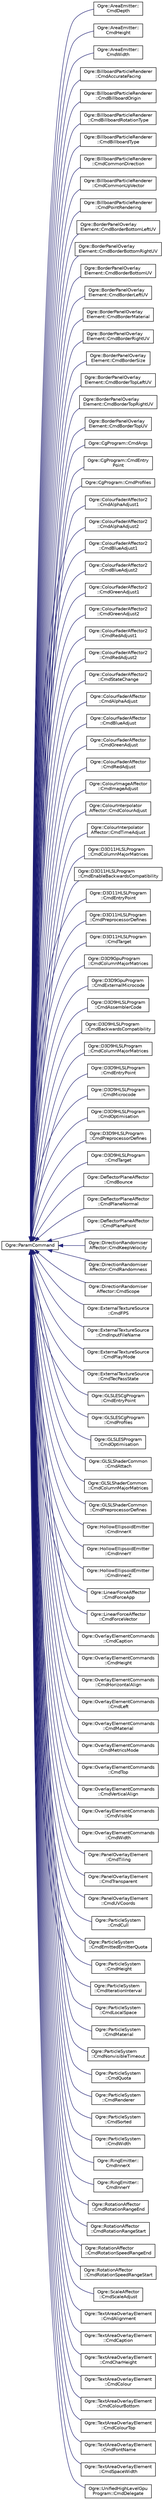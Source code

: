 digraph "Graphical Class Hierarchy"
{
  bgcolor="transparent";
  edge [fontname="Helvetica",fontsize="10",labelfontname="Helvetica",labelfontsize="10"];
  node [fontname="Helvetica",fontsize="10",shape=record];
  rankdir="LR";
  Node0 [label="Ogre::ParamCommand",height=0.2,width=0.4,color="black",URL="$class_ogre_1_1_param_command.html",tooltip="Abstract class which is command object which gets/sets parameters. "];
  Node0 -> Node1 [dir="back",color="midnightblue",fontsize="10",style="solid",fontname="Helvetica"];
  Node1 [label="Ogre::AreaEmitter::\lCmdDepth",height=0.2,width=0.4,color="black",URL="$class_ogre_1_1_area_emitter_1_1_cmd_depth.html",tooltip="Command object for area emitter size (see ParamCommand). "];
  Node0 -> Node2 [dir="back",color="midnightblue",fontsize="10",style="solid",fontname="Helvetica"];
  Node2 [label="Ogre::AreaEmitter::\lCmdHeight",height=0.2,width=0.4,color="black",URL="$class_ogre_1_1_area_emitter_1_1_cmd_height.html",tooltip="Command object for area emitter size (see ParamCommand). "];
  Node0 -> Node3 [dir="back",color="midnightblue",fontsize="10",style="solid",fontname="Helvetica"];
  Node3 [label="Ogre::AreaEmitter::\lCmdWidth",height=0.2,width=0.4,color="black",URL="$class_ogre_1_1_area_emitter_1_1_cmd_width.html",tooltip="Command object for area emitter size (see ParamCommand). "];
  Node0 -> Node4 [dir="back",color="midnightblue",fontsize="10",style="solid",fontname="Helvetica"];
  Node4 [label="Ogre::BillboardParticleRenderer\l::CmdAccurateFacing",height=0.2,width=0.4,color="black",URL="$class_ogre_1_1_billboard_particle_renderer_1_1_cmd_accurate_facing.html",tooltip="Command object for accurate facing(see ParamCommand). "];
  Node0 -> Node5 [dir="back",color="midnightblue",fontsize="10",style="solid",fontname="Helvetica"];
  Node5 [label="Ogre::BillboardParticleRenderer\l::CmdBillboardOrigin",height=0.2,width=0.4,color="black",URL="$class_ogre_1_1_billboard_particle_renderer_1_1_cmd_billboard_origin.html",tooltip="Command object for billboard origin (see ParamCommand). "];
  Node0 -> Node6 [dir="back",color="midnightblue",fontsize="10",style="solid",fontname="Helvetica"];
  Node6 [label="Ogre::BillboardParticleRenderer\l::CmdBillboardRotationType",height=0.2,width=0.4,color="black",URL="$class_ogre_1_1_billboard_particle_renderer_1_1_cmd_billboard_rotation_type.html",tooltip="Command object for billboard rotation type (see ParamCommand). "];
  Node0 -> Node7 [dir="back",color="midnightblue",fontsize="10",style="solid",fontname="Helvetica"];
  Node7 [label="Ogre::BillboardParticleRenderer\l::CmdBillboardType",height=0.2,width=0.4,color="black",URL="$class_ogre_1_1_billboard_particle_renderer_1_1_cmd_billboard_type.html",tooltip="Command object for billboard type (see ParamCommand). "];
  Node0 -> Node8 [dir="back",color="midnightblue",fontsize="10",style="solid",fontname="Helvetica"];
  Node8 [label="Ogre::BillboardParticleRenderer\l::CmdCommonDirection",height=0.2,width=0.4,color="black",URL="$class_ogre_1_1_billboard_particle_renderer_1_1_cmd_common_direction.html",tooltip="Command object for common direction (see ParamCommand). "];
  Node0 -> Node9 [dir="back",color="midnightblue",fontsize="10",style="solid",fontname="Helvetica"];
  Node9 [label="Ogre::BillboardParticleRenderer\l::CmdCommonUpVector",height=0.2,width=0.4,color="black",URL="$class_ogre_1_1_billboard_particle_renderer_1_1_cmd_common_up_vector.html",tooltip="Command object for common up-vector (see ParamCommand). "];
  Node0 -> Node10 [dir="back",color="midnightblue",fontsize="10",style="solid",fontname="Helvetica"];
  Node10 [label="Ogre::BillboardParticleRenderer\l::CmdPointRendering",height=0.2,width=0.4,color="black",URL="$class_ogre_1_1_billboard_particle_renderer_1_1_cmd_point_rendering.html",tooltip="Command object for point rendering (see ParamCommand). "];
  Node0 -> Node11 [dir="back",color="midnightblue",fontsize="10",style="solid",fontname="Helvetica"];
  Node11 [label="Ogre::BorderPanelOverlay\lElement::CmdBorderBottomLeftUV",height=0.2,width=0.4,color="black",URL="$class_ogre_1_1_border_panel_overlay_element_1_1_cmd_border_bottom_left_u_v.html",tooltip="Command object for specifying texture coordinates for the border (see ParamCommand). "];
  Node0 -> Node12 [dir="back",color="midnightblue",fontsize="10",style="solid",fontname="Helvetica"];
  Node12 [label="Ogre::BorderPanelOverlay\lElement::CmdBorderBottomRightUV",height=0.2,width=0.4,color="black",URL="$class_ogre_1_1_border_panel_overlay_element_1_1_cmd_border_bottom_right_u_v.html",tooltip="Command object for specifying texture coordinates for the border (see ParamCommand). "];
  Node0 -> Node13 [dir="back",color="midnightblue",fontsize="10",style="solid",fontname="Helvetica"];
  Node13 [label="Ogre::BorderPanelOverlay\lElement::CmdBorderBottomUV",height=0.2,width=0.4,color="black",URL="$class_ogre_1_1_border_panel_overlay_element_1_1_cmd_border_bottom_u_v.html",tooltip="Command object for specifying texture coordinates for the border (see ParamCommand). "];
  Node0 -> Node14 [dir="back",color="midnightblue",fontsize="10",style="solid",fontname="Helvetica"];
  Node14 [label="Ogre::BorderPanelOverlay\lElement::CmdBorderLeftUV",height=0.2,width=0.4,color="black",URL="$class_ogre_1_1_border_panel_overlay_element_1_1_cmd_border_left_u_v.html",tooltip="Command object for specifying texture coordinates for the border (see ParamCommand). "];
  Node0 -> Node15 [dir="back",color="midnightblue",fontsize="10",style="solid",fontname="Helvetica"];
  Node15 [label="Ogre::BorderPanelOverlay\lElement::CmdBorderMaterial",height=0.2,width=0.4,color="black",URL="$class_ogre_1_1_border_panel_overlay_element_1_1_cmd_border_material.html",tooltip="Command object for specifying the Material for the border (see ParamCommand). "];
  Node0 -> Node16 [dir="back",color="midnightblue",fontsize="10",style="solid",fontname="Helvetica"];
  Node16 [label="Ogre::BorderPanelOverlay\lElement::CmdBorderRightUV",height=0.2,width=0.4,color="black",URL="$class_ogre_1_1_border_panel_overlay_element_1_1_cmd_border_right_u_v.html",tooltip="Command object for specifying texture coordinates for the border (see ParamCommand). "];
  Node0 -> Node17 [dir="back",color="midnightblue",fontsize="10",style="solid",fontname="Helvetica"];
  Node17 [label="Ogre::BorderPanelOverlay\lElement::CmdBorderSize",height=0.2,width=0.4,color="black",URL="$class_ogre_1_1_border_panel_overlay_element_1_1_cmd_border_size.html",tooltip="Command object for specifying border sizes (see ParamCommand). "];
  Node0 -> Node18 [dir="back",color="midnightblue",fontsize="10",style="solid",fontname="Helvetica"];
  Node18 [label="Ogre::BorderPanelOverlay\lElement::CmdBorderTopLeftUV",height=0.2,width=0.4,color="black",URL="$class_ogre_1_1_border_panel_overlay_element_1_1_cmd_border_top_left_u_v.html",tooltip="Command object for specifying texture coordinates for the border (see ParamCommand). "];
  Node0 -> Node19 [dir="back",color="midnightblue",fontsize="10",style="solid",fontname="Helvetica"];
  Node19 [label="Ogre::BorderPanelOverlay\lElement::CmdBorderTopRightUV",height=0.2,width=0.4,color="black",URL="$class_ogre_1_1_border_panel_overlay_element_1_1_cmd_border_top_right_u_v.html",tooltip="Command object for specifying texture coordinates for the border (see ParamCommand). "];
  Node0 -> Node20 [dir="back",color="midnightblue",fontsize="10",style="solid",fontname="Helvetica"];
  Node20 [label="Ogre::BorderPanelOverlay\lElement::CmdBorderTopUV",height=0.2,width=0.4,color="black",URL="$class_ogre_1_1_border_panel_overlay_element_1_1_cmd_border_top_u_v.html",tooltip="Command object for specifying texture coordinates for the border (see ParamCommand). "];
  Node0 -> Node21 [dir="back",color="midnightblue",fontsize="10",style="solid",fontname="Helvetica"];
  Node21 [label="Ogre::CgProgram::CmdArgs",height=0.2,width=0.4,color="black",URL="$class_ogre_1_1_cg_program_1_1_cmd_args.html",tooltip="Command object for setting compilation arguments. "];
  Node0 -> Node22 [dir="back",color="midnightblue",fontsize="10",style="solid",fontname="Helvetica"];
  Node22 [label="Ogre::CgProgram::CmdEntry\lPoint",height=0.2,width=0.4,color="black",URL="$class_ogre_1_1_cg_program_1_1_cmd_entry_point.html",tooltip="Command object for setting entry point. "];
  Node0 -> Node23 [dir="back",color="midnightblue",fontsize="10",style="solid",fontname="Helvetica"];
  Node23 [label="Ogre::CgProgram::CmdProfiles",height=0.2,width=0.4,color="black",URL="$class_ogre_1_1_cg_program_1_1_cmd_profiles.html",tooltip="Command object for setting profiles. "];
  Node0 -> Node24 [dir="back",color="midnightblue",fontsize="10",style="solid",fontname="Helvetica"];
  Node24 [label="Ogre::ColourFaderAffector2\l::CmdAlphaAdjust1",height=0.2,width=0.4,color="black",URL="$class_ogre_1_1_colour_fader_affector2_1_1_cmd_alpha_adjust1.html",tooltip="Command object for alpha adjust (see ParamCommand). "];
  Node0 -> Node25 [dir="back",color="midnightblue",fontsize="10",style="solid",fontname="Helvetica"];
  Node25 [label="Ogre::ColourFaderAffector2\l::CmdAlphaAdjust2",height=0.2,width=0.4,color="black",URL="$class_ogre_1_1_colour_fader_affector2_1_1_cmd_alpha_adjust2.html",tooltip="Command object for alpha adjust (see ParamCommand). "];
  Node0 -> Node26 [dir="back",color="midnightblue",fontsize="10",style="solid",fontname="Helvetica"];
  Node26 [label="Ogre::ColourFaderAffector2\l::CmdBlueAdjust1",height=0.2,width=0.4,color="black",URL="$class_ogre_1_1_colour_fader_affector2_1_1_cmd_blue_adjust1.html",tooltip="Command object for blue adjust (see ParamCommand). "];
  Node0 -> Node27 [dir="back",color="midnightblue",fontsize="10",style="solid",fontname="Helvetica"];
  Node27 [label="Ogre::ColourFaderAffector2\l::CmdBlueAdjust2",height=0.2,width=0.4,color="black",URL="$class_ogre_1_1_colour_fader_affector2_1_1_cmd_blue_adjust2.html",tooltip="Command object for blue adjust (see ParamCommand). "];
  Node0 -> Node28 [dir="back",color="midnightblue",fontsize="10",style="solid",fontname="Helvetica"];
  Node28 [label="Ogre::ColourFaderAffector2\l::CmdGreenAdjust1",height=0.2,width=0.4,color="black",URL="$class_ogre_1_1_colour_fader_affector2_1_1_cmd_green_adjust1.html",tooltip="Command object for green adjust (see ParamCommand). "];
  Node0 -> Node29 [dir="back",color="midnightblue",fontsize="10",style="solid",fontname="Helvetica"];
  Node29 [label="Ogre::ColourFaderAffector2\l::CmdGreenAdjust2",height=0.2,width=0.4,color="black",URL="$class_ogre_1_1_colour_fader_affector2_1_1_cmd_green_adjust2.html",tooltip="Command object for green adjust (see ParamCommand). "];
  Node0 -> Node30 [dir="back",color="midnightblue",fontsize="10",style="solid",fontname="Helvetica"];
  Node30 [label="Ogre::ColourFaderAffector2\l::CmdRedAdjust1",height=0.2,width=0.4,color="black",URL="$class_ogre_1_1_colour_fader_affector2_1_1_cmd_red_adjust1.html",tooltip="Command object for red adjust (see ParamCommand). "];
  Node0 -> Node31 [dir="back",color="midnightblue",fontsize="10",style="solid",fontname="Helvetica"];
  Node31 [label="Ogre::ColourFaderAffector2\l::CmdRedAdjust2",height=0.2,width=0.4,color="black",URL="$class_ogre_1_1_colour_fader_affector2_1_1_cmd_red_adjust2.html",tooltip="Command object for red adjust (see ParamCommand). "];
  Node0 -> Node32 [dir="back",color="midnightblue",fontsize="10",style="solid",fontname="Helvetica"];
  Node32 [label="Ogre::ColourFaderAffector2\l::CmdStateChange",height=0.2,width=0.4,color="black",URL="$class_ogre_1_1_colour_fader_affector2_1_1_cmd_state_change.html",tooltip="Command object for alpha adjust (see ParamCommand). "];
  Node0 -> Node33 [dir="back",color="midnightblue",fontsize="10",style="solid",fontname="Helvetica"];
  Node33 [label="Ogre::ColourFaderAffector\l::CmdAlphaAdjust",height=0.2,width=0.4,color="black",URL="$class_ogre_1_1_colour_fader_affector_1_1_cmd_alpha_adjust.html",tooltip="Command object for alpha adjust (see ParamCommand). "];
  Node0 -> Node34 [dir="back",color="midnightblue",fontsize="10",style="solid",fontname="Helvetica"];
  Node34 [label="Ogre::ColourFaderAffector\l::CmdBlueAdjust",height=0.2,width=0.4,color="black",URL="$class_ogre_1_1_colour_fader_affector_1_1_cmd_blue_adjust.html",tooltip="Command object for blue adjust (see ParamCommand). "];
  Node0 -> Node35 [dir="back",color="midnightblue",fontsize="10",style="solid",fontname="Helvetica"];
  Node35 [label="Ogre::ColourFaderAffector\l::CmdGreenAdjust",height=0.2,width=0.4,color="black",URL="$class_ogre_1_1_colour_fader_affector_1_1_cmd_green_adjust.html",tooltip="Command object for green adjust (see ParamCommand). "];
  Node0 -> Node36 [dir="back",color="midnightblue",fontsize="10",style="solid",fontname="Helvetica"];
  Node36 [label="Ogre::ColourFaderAffector\l::CmdRedAdjust",height=0.2,width=0.4,color="black",URL="$class_ogre_1_1_colour_fader_affector_1_1_cmd_red_adjust.html",tooltip="Command object for red adjust (see ParamCommand). "];
  Node0 -> Node37 [dir="back",color="midnightblue",fontsize="10",style="solid",fontname="Helvetica"];
  Node37 [label="Ogre::ColourImageAffector\l::CmdImageAdjust",height=0.2,width=0.4,color="black",URL="$class_ogre_1_1_colour_image_affector_1_1_cmd_image_adjust.html",tooltip="Command object for red adjust (see ParamCommand). "];
  Node0 -> Node38 [dir="back",color="midnightblue",fontsize="10",style="solid",fontname="Helvetica"];
  Node38 [label="Ogre::ColourInterpolator\lAffector::CmdColourAdjust",height=0.2,width=0.4,color="black",URL="$class_ogre_1_1_colour_interpolator_affector_1_1_cmd_colour_adjust.html",tooltip="Command object for red adjust (see ParamCommand). "];
  Node0 -> Node39 [dir="back",color="midnightblue",fontsize="10",style="solid",fontname="Helvetica"];
  Node39 [label="Ogre::ColourInterpolator\lAffector::CmdTimeAdjust",height=0.2,width=0.4,color="black",URL="$class_ogre_1_1_colour_interpolator_affector_1_1_cmd_time_adjust.html",tooltip="Command object for red adjust (see ParamCommand). "];
  Node0 -> Node40 [dir="back",color="midnightblue",fontsize="10",style="solid",fontname="Helvetica"];
  Node40 [label="Ogre::D3D11HLSLProgram\l::CmdColumnMajorMatrices",height=0.2,width=0.4,color="black",URL="$class_ogre_1_1_d3_d11_h_l_s_l_program_1_1_cmd_column_major_matrices.html",tooltip="Command object for setting matrix packing in column-major order. "];
  Node0 -> Node41 [dir="back",color="midnightblue",fontsize="10",style="solid",fontname="Helvetica"];
  Node41 [label="Ogre::D3D11HLSLProgram\l::CmdEnableBackwardsCompatibility",height=0.2,width=0.4,color="black",URL="$class_ogre_1_1_d3_d11_h_l_s_l_program_1_1_cmd_enable_backwards_compatibility.html",tooltip="Command object for setting backwards compatibility. "];
  Node0 -> Node42 [dir="back",color="midnightblue",fontsize="10",style="solid",fontname="Helvetica"];
  Node42 [label="Ogre::D3D11HLSLProgram\l::CmdEntryPoint",height=0.2,width=0.4,color="black",URL="$class_ogre_1_1_d3_d11_h_l_s_l_program_1_1_cmd_entry_point.html",tooltip="Command object for setting entry point. "];
  Node0 -> Node43 [dir="back",color="midnightblue",fontsize="10",style="solid",fontname="Helvetica"];
  Node43 [label="Ogre::D3D11HLSLProgram\l::CmdPreprocessorDefines",height=0.2,width=0.4,color="black",URL="$class_ogre_1_1_d3_d11_h_l_s_l_program_1_1_cmd_preprocessor_defines.html",tooltip="Command object for setting macro defines. "];
  Node0 -> Node44 [dir="back",color="midnightblue",fontsize="10",style="solid",fontname="Helvetica"];
  Node44 [label="Ogre::D3D11HLSLProgram\l::CmdTarget",height=0.2,width=0.4,color="black",URL="$class_ogre_1_1_d3_d11_h_l_s_l_program_1_1_cmd_target.html",tooltip="Command object for setting target assembler. "];
  Node0 -> Node45 [dir="back",color="midnightblue",fontsize="10",style="solid",fontname="Helvetica"];
  Node45 [label="Ogre::D3D9GpuProgram\l::CmdColumnMajorMatrices",height=0.2,width=0.4,color="black",URL="$class_ogre_1_1_d3_d9_gpu_program_1_1_cmd_column_major_matrices.html",tooltip="Command object for setting matrix packing in column-major order. "];
  Node0 -> Node46 [dir="back",color="midnightblue",fontsize="10",style="solid",fontname="Helvetica"];
  Node46 [label="Ogre::D3D9GpuProgram\l::CmdExternalMicrocode",height=0.2,width=0.4,color="black",URL="$class_ogre_1_1_d3_d9_gpu_program_1_1_cmd_external_microcode.html",tooltip="Command object for getting/setting external micro code (void*) "];
  Node0 -> Node47 [dir="back",color="midnightblue",fontsize="10",style="solid",fontname="Helvetica"];
  Node47 [label="Ogre::D3D9HLSLProgram\l::CmdAssemblerCode",height=0.2,width=0.4,color="black",URL="$class_ogre_1_1_d3_d9_h_l_s_l_program_1_1_cmd_assembler_code.html",tooltip="Command object for getting/setting assembler code. "];
  Node0 -> Node48 [dir="back",color="midnightblue",fontsize="10",style="solid",fontname="Helvetica"];
  Node48 [label="Ogre::D3D9HLSLProgram\l::CmdBackwardsCompatibility",height=0.2,width=0.4,color="black",URL="$class_ogre_1_1_d3_d9_h_l_s_l_program_1_1_cmd_backwards_compatibility.html",tooltip="Command object for enabling backwards compatibility. "];
  Node0 -> Node49 [dir="back",color="midnightblue",fontsize="10",style="solid",fontname="Helvetica"];
  Node49 [label="Ogre::D3D9HLSLProgram\l::CmdColumnMajorMatrices",height=0.2,width=0.4,color="black",URL="$class_ogre_1_1_d3_d9_h_l_s_l_program_1_1_cmd_column_major_matrices.html",tooltip="Command object for setting matrix packing in column-major order. "];
  Node0 -> Node50 [dir="back",color="midnightblue",fontsize="10",style="solid",fontname="Helvetica"];
  Node50 [label="Ogre::D3D9HLSLProgram\l::CmdEntryPoint",height=0.2,width=0.4,color="black",URL="$class_ogre_1_1_d3_d9_h_l_s_l_program_1_1_cmd_entry_point.html",tooltip="Command object for setting entry point. "];
  Node0 -> Node51 [dir="back",color="midnightblue",fontsize="10",style="solid",fontname="Helvetica"];
  Node51 [label="Ogre::D3D9HLSLProgram\l::CmdMicrocode",height=0.2,width=0.4,color="black",URL="$class_ogre_1_1_d3_d9_h_l_s_l_program_1_1_cmd_microcode.html",tooltip="Command object for getting/setting micro code. "];
  Node0 -> Node52 [dir="back",color="midnightblue",fontsize="10",style="solid",fontname="Helvetica"];
  Node52 [label="Ogre::D3D9HLSLProgram\l::CmdOptimisation",height=0.2,width=0.4,color="black",URL="$class_ogre_1_1_d3_d9_h_l_s_l_program_1_1_cmd_optimisation.html",tooltip="Command object for setting optimisation level. "];
  Node0 -> Node53 [dir="back",color="midnightblue",fontsize="10",style="solid",fontname="Helvetica"];
  Node53 [label="Ogre::D3D9HLSLProgram\l::CmdPreprocessorDefines",height=0.2,width=0.4,color="black",URL="$class_ogre_1_1_d3_d9_h_l_s_l_program_1_1_cmd_preprocessor_defines.html",tooltip="Command object for setting macro defines. "];
  Node0 -> Node54 [dir="back",color="midnightblue",fontsize="10",style="solid",fontname="Helvetica"];
  Node54 [label="Ogre::D3D9HLSLProgram\l::CmdTarget",height=0.2,width=0.4,color="black",URL="$class_ogre_1_1_d3_d9_h_l_s_l_program_1_1_cmd_target.html",tooltip="Command object for setting target assembler. "];
  Node0 -> Node55 [dir="back",color="midnightblue",fontsize="10",style="solid",fontname="Helvetica"];
  Node55 [label="Ogre::DeflectorPlaneAffector\l::CmdBounce",height=0.2,width=0.4,color="black",URL="$class_ogre_1_1_deflector_plane_affector_1_1_cmd_bounce.html",tooltip="Command object for bounce (see ParamCommand). "];
  Node0 -> Node56 [dir="back",color="midnightblue",fontsize="10",style="solid",fontname="Helvetica"];
  Node56 [label="Ogre::DeflectorPlaneAffector\l::CmdPlaneNormal",height=0.2,width=0.4,color="black",URL="$class_ogre_1_1_deflector_plane_affector_1_1_cmd_plane_normal.html",tooltip="Command object for plane normal (see ParamCommand). "];
  Node0 -> Node57 [dir="back",color="midnightblue",fontsize="10",style="solid",fontname="Helvetica"];
  Node57 [label="Ogre::DeflectorPlaneAffector\l::CmdPlanePoint",height=0.2,width=0.4,color="black",URL="$class_ogre_1_1_deflector_plane_affector_1_1_cmd_plane_point.html",tooltip="Command object for plane point (see ParamCommand). "];
  Node0 -> Node58 [dir="back",color="midnightblue",fontsize="10",style="solid",fontname="Helvetica"];
  Node58 [label="Ogre::DirectionRandomiser\lAffector::CmdKeepVelocity",height=0.2,width=0.4,color="black",URL="$class_ogre_1_1_direction_randomiser_affector_1_1_cmd_keep_velocity.html",tooltip="Command object for keep_velocity (see ParamCommand). "];
  Node0 -> Node59 [dir="back",color="midnightblue",fontsize="10",style="solid",fontname="Helvetica"];
  Node59 [label="Ogre::DirectionRandomiser\lAffector::CmdRandomness",height=0.2,width=0.4,color="black",URL="$class_ogre_1_1_direction_randomiser_affector_1_1_cmd_randomness.html",tooltip="Command object for randomness (see ParamCommand). "];
  Node0 -> Node60 [dir="back",color="midnightblue",fontsize="10",style="solid",fontname="Helvetica"];
  Node60 [label="Ogre::DirectionRandomiser\lAffector::CmdScope",height=0.2,width=0.4,color="black",URL="$class_ogre_1_1_direction_randomiser_affector_1_1_cmd_scope.html",tooltip="Command object for scope (see ParamCommand). "];
  Node0 -> Node61 [dir="back",color="midnightblue",fontsize="10",style="solid",fontname="Helvetica"];
  Node61 [label="Ogre::ExternalTextureSource\l::CmdFPS",height=0.2,width=0.4,color="black",URL="$class_ogre_1_1_external_texture_source_1_1_cmd_f_p_s.html"];
  Node0 -> Node62 [dir="back",color="midnightblue",fontsize="10",style="solid",fontname="Helvetica"];
  Node62 [label="Ogre::ExternalTextureSource\l::CmdInputFileName",height=0.2,width=0.4,color="black",URL="$class_ogre_1_1_external_texture_source_1_1_cmd_input_file_name.html"];
  Node0 -> Node63 [dir="back",color="midnightblue",fontsize="10",style="solid",fontname="Helvetica"];
  Node63 [label="Ogre::ExternalTextureSource\l::CmdPlayMode",height=0.2,width=0.4,color="black",URL="$class_ogre_1_1_external_texture_source_1_1_cmd_play_mode.html"];
  Node0 -> Node64 [dir="back",color="midnightblue",fontsize="10",style="solid",fontname="Helvetica"];
  Node64 [label="Ogre::ExternalTextureSource\l::CmdTecPassState",height=0.2,width=0.4,color="black",URL="$class_ogre_1_1_external_texture_source_1_1_cmd_tec_pass_state.html"];
  Node0 -> Node65 [dir="back",color="midnightblue",fontsize="10",style="solid",fontname="Helvetica"];
  Node65 [label="Ogre::GLSLESCgProgram\l::CmdEntryPoint",height=0.2,width=0.4,color="black",URL="$class_ogre_1_1_g_l_s_l_e_s_cg_program_1_1_cmd_entry_point.html",tooltip="Command object for setting entry point. "];
  Node0 -> Node66 [dir="back",color="midnightblue",fontsize="10",style="solid",fontname="Helvetica"];
  Node66 [label="Ogre::GLSLESCgProgram\l::CmdProfiles",height=0.2,width=0.4,color="black",URL="$class_ogre_1_1_g_l_s_l_e_s_cg_program_1_1_cmd_profiles.html",tooltip="Command object for setting profiles. "];
  Node0 -> Node67 [dir="back",color="midnightblue",fontsize="10",style="solid",fontname="Helvetica"];
  Node67 [label="Ogre::GLSLESProgram\l::CmdOptimisation",height=0.2,width=0.4,color="black",URL="$class_ogre_1_1_g_l_s_l_e_s_program_1_1_cmd_optimisation.html",tooltip="Command object for running the GLSL optimiser. "];
  Node0 -> Node68 [dir="back",color="midnightblue",fontsize="10",style="solid",fontname="Helvetica"];
  Node68 [label="Ogre::GLSLShaderCommon\l::CmdAttach",height=0.2,width=0.4,color="black",URL="$class_ogre_1_1_g_l_s_l_shader_common_1_1_cmd_attach.html",tooltip="Command object for attaching another GLSL Program. "];
  Node0 -> Node69 [dir="back",color="midnightblue",fontsize="10",style="solid",fontname="Helvetica"];
  Node69 [label="Ogre::GLSLShaderCommon\l::CmdColumnMajorMatrices",height=0.2,width=0.4,color="black",URL="$class_ogre_1_1_g_l_s_l_shader_common_1_1_cmd_column_major_matrices.html",tooltip="Command object for setting matrix packing in column-major order. "];
  Node0 -> Node70 [dir="back",color="midnightblue",fontsize="10",style="solid",fontname="Helvetica"];
  Node70 [label="Ogre::GLSLShaderCommon\l::CmdPreprocessorDefines",height=0.2,width=0.4,color="black",URL="$class_ogre_1_1_g_l_s_l_shader_common_1_1_cmd_preprocessor_defines.html",tooltip="Command object for setting macro defines. "];
  Node0 -> Node71 [dir="back",color="midnightblue",fontsize="10",style="solid",fontname="Helvetica"];
  Node71 [label="Ogre::HollowEllipsoidEmitter\l::CmdInnerX",height=0.2,width=0.4,color="black",URL="$class_ogre_1_1_hollow_ellipsoid_emitter_1_1_cmd_inner_x.html",tooltip="Command object for inner size (see ParamCommand). "];
  Node0 -> Node72 [dir="back",color="midnightblue",fontsize="10",style="solid",fontname="Helvetica"];
  Node72 [label="Ogre::HollowEllipsoidEmitter\l::CmdInnerY",height=0.2,width=0.4,color="black",URL="$class_ogre_1_1_hollow_ellipsoid_emitter_1_1_cmd_inner_y.html",tooltip="Command object for inner size (see ParamCommand). "];
  Node0 -> Node73 [dir="back",color="midnightblue",fontsize="10",style="solid",fontname="Helvetica"];
  Node73 [label="Ogre::HollowEllipsoidEmitter\l::CmdInnerZ",height=0.2,width=0.4,color="black",URL="$class_ogre_1_1_hollow_ellipsoid_emitter_1_1_cmd_inner_z.html",tooltip="Command object for inner size (see ParamCommand). "];
  Node0 -> Node74 [dir="back",color="midnightblue",fontsize="10",style="solid",fontname="Helvetica"];
  Node74 [label="Ogre::LinearForceAffector\l::CmdForceApp",height=0.2,width=0.4,color="black",URL="$class_ogre_1_1_linear_force_affector_1_1_cmd_force_app.html",tooltip="Command object for force application (see ParamCommand). "];
  Node0 -> Node75 [dir="back",color="midnightblue",fontsize="10",style="solid",fontname="Helvetica"];
  Node75 [label="Ogre::LinearForceAffector\l::CmdForceVector",height=0.2,width=0.4,color="black",URL="$class_ogre_1_1_linear_force_affector_1_1_cmd_force_vector.html",tooltip="Command object for force vector (see ParamCommand). "];
  Node0 -> Node76 [dir="back",color="midnightblue",fontsize="10",style="solid",fontname="Helvetica"];
  Node76 [label="Ogre::OverlayElementCommands\l::CmdCaption",height=0.2,width=0.4,color="black",URL="$class_ogre_1_1_overlay_element_commands_1_1_cmd_caption.html",tooltip="Command object for OverlayElement - see ParamCommand. "];
  Node0 -> Node77 [dir="back",color="midnightblue",fontsize="10",style="solid",fontname="Helvetica"];
  Node77 [label="Ogre::OverlayElementCommands\l::CmdHeight",height=0.2,width=0.4,color="black",URL="$class_ogre_1_1_overlay_element_commands_1_1_cmd_height.html",tooltip="Command object for OverlayElement - see ParamCommand. "];
  Node0 -> Node78 [dir="back",color="midnightblue",fontsize="10",style="solid",fontname="Helvetica"];
  Node78 [label="Ogre::OverlayElementCommands\l::CmdHorizontalAlign",height=0.2,width=0.4,color="black",URL="$class_ogre_1_1_overlay_element_commands_1_1_cmd_horizontal_align.html",tooltip="Command object for OverlayElement - see ParamCommand. "];
  Node0 -> Node79 [dir="back",color="midnightblue",fontsize="10",style="solid",fontname="Helvetica"];
  Node79 [label="Ogre::OverlayElementCommands\l::CmdLeft",height=0.2,width=0.4,color="black",URL="$class_ogre_1_1_overlay_element_commands_1_1_cmd_left.html",tooltip="Command object for OverlayElement - see ParamCommand. "];
  Node0 -> Node80 [dir="back",color="midnightblue",fontsize="10",style="solid",fontname="Helvetica"];
  Node80 [label="Ogre::OverlayElementCommands\l::CmdMaterial",height=0.2,width=0.4,color="black",URL="$class_ogre_1_1_overlay_element_commands_1_1_cmd_material.html",tooltip="Command object for OverlayElement - see ParamCommand. "];
  Node0 -> Node81 [dir="back",color="midnightblue",fontsize="10",style="solid",fontname="Helvetica"];
  Node81 [label="Ogre::OverlayElementCommands\l::CmdMetricsMode",height=0.2,width=0.4,color="black",URL="$class_ogre_1_1_overlay_element_commands_1_1_cmd_metrics_mode.html",tooltip="Command object for OverlayElement - see ParamCommand. "];
  Node0 -> Node82 [dir="back",color="midnightblue",fontsize="10",style="solid",fontname="Helvetica"];
  Node82 [label="Ogre::OverlayElementCommands\l::CmdTop",height=0.2,width=0.4,color="black",URL="$class_ogre_1_1_overlay_element_commands_1_1_cmd_top.html",tooltip="Command object for OverlayElement - see ParamCommand. "];
  Node0 -> Node83 [dir="back",color="midnightblue",fontsize="10",style="solid",fontname="Helvetica"];
  Node83 [label="Ogre::OverlayElementCommands\l::CmdVerticalAlign",height=0.2,width=0.4,color="black",URL="$class_ogre_1_1_overlay_element_commands_1_1_cmd_vertical_align.html",tooltip="Command object for OverlayElement - see ParamCommand. "];
  Node0 -> Node84 [dir="back",color="midnightblue",fontsize="10",style="solid",fontname="Helvetica"];
  Node84 [label="Ogre::OverlayElementCommands\l::CmdVisible",height=0.2,width=0.4,color="black",URL="$class_ogre_1_1_overlay_element_commands_1_1_cmd_visible.html",tooltip="Command object for OverlayElement - see ParamCommand. "];
  Node0 -> Node85 [dir="back",color="midnightblue",fontsize="10",style="solid",fontname="Helvetica"];
  Node85 [label="Ogre::OverlayElementCommands\l::CmdWidth",height=0.2,width=0.4,color="black",URL="$class_ogre_1_1_overlay_element_commands_1_1_cmd_width.html",tooltip="Command object for OverlayElement - see ParamCommand. "];
  Node0 -> Node86 [dir="back",color="midnightblue",fontsize="10",style="solid",fontname="Helvetica"];
  Node86 [label="Ogre::PanelOverlayElement\l::CmdTiling",height=0.2,width=0.4,color="black",URL="$class_ogre_1_1_panel_overlay_element_1_1_cmd_tiling.html",tooltip="Command object for specifying tiling (see ParamCommand). "];
  Node0 -> Node87 [dir="back",color="midnightblue",fontsize="10",style="solid",fontname="Helvetica"];
  Node87 [label="Ogre::PanelOverlayElement\l::CmdTransparent",height=0.2,width=0.4,color="black",URL="$class_ogre_1_1_panel_overlay_element_1_1_cmd_transparent.html",tooltip="Command object for specifying transparency (see ParamCommand). "];
  Node0 -> Node88 [dir="back",color="midnightblue",fontsize="10",style="solid",fontname="Helvetica"];
  Node88 [label="Ogre::PanelOverlayElement\l::CmdUVCoords",height=0.2,width=0.4,color="black",URL="$class_ogre_1_1_panel_overlay_element_1_1_cmd_u_v_coords.html",tooltip="Command object for specifying UV coordinates (see ParamCommand). "];
  Node0 -> Node89 [dir="back",color="midnightblue",fontsize="10",style="solid",fontname="Helvetica"];
  Node89 [label="Ogre::ParticleSystem\l::CmdCull",height=0.2,width=0.4,color="black",URL="$class_ogre_1_1_particle_system_1_1_cmd_cull.html",tooltip="Command object for cull_each (see ParamCommand). "];
  Node0 -> Node90 [dir="back",color="midnightblue",fontsize="10",style="solid",fontname="Helvetica"];
  Node90 [label="Ogre::ParticleSystem\l::CmdEmittedEmitterQuota",height=0.2,width=0.4,color="black",URL="$class_ogre_1_1_particle_system_1_1_cmd_emitted_emitter_quota.html",tooltip="Command object for emittedEmitterQuota (see ParamCommand). "];
  Node0 -> Node91 [dir="back",color="midnightblue",fontsize="10",style="solid",fontname="Helvetica"];
  Node91 [label="Ogre::ParticleSystem\l::CmdHeight",height=0.2,width=0.4,color="black",URL="$class_ogre_1_1_particle_system_1_1_cmd_height.html",tooltip="Command object for particle_height (see ParamCommand). "];
  Node0 -> Node92 [dir="back",color="midnightblue",fontsize="10",style="solid",fontname="Helvetica"];
  Node92 [label="Ogre::ParticleSystem\l::CmdIterationInterval",height=0.2,width=0.4,color="black",URL="$class_ogre_1_1_particle_system_1_1_cmd_iteration_interval.html",tooltip="Command object for iteration interval(see ParamCommand). "];
  Node0 -> Node93 [dir="back",color="midnightblue",fontsize="10",style="solid",fontname="Helvetica"];
  Node93 [label="Ogre::ParticleSystem\l::CmdLocalSpace",height=0.2,width=0.4,color="black",URL="$class_ogre_1_1_particle_system_1_1_cmd_local_space.html",tooltip="Command object for local space (see ParamCommand). "];
  Node0 -> Node94 [dir="back",color="midnightblue",fontsize="10",style="solid",fontname="Helvetica"];
  Node94 [label="Ogre::ParticleSystem\l::CmdMaterial",height=0.2,width=0.4,color="black",URL="$class_ogre_1_1_particle_system_1_1_cmd_material.html",tooltip="Command object for material (see ParamCommand). "];
  Node0 -> Node95 [dir="back",color="midnightblue",fontsize="10",style="solid",fontname="Helvetica"];
  Node95 [label="Ogre::ParticleSystem\l::CmdNonvisibleTimeout",height=0.2,width=0.4,color="black",URL="$class_ogre_1_1_particle_system_1_1_cmd_nonvisible_timeout.html",tooltip="Command object for nonvisible timeout (see ParamCommand). "];
  Node0 -> Node96 [dir="back",color="midnightblue",fontsize="10",style="solid",fontname="Helvetica"];
  Node96 [label="Ogre::ParticleSystem\l::CmdQuota",height=0.2,width=0.4,color="black",URL="$class_ogre_1_1_particle_system_1_1_cmd_quota.html",tooltip="Command object for quota (see ParamCommand). "];
  Node0 -> Node97 [dir="back",color="midnightblue",fontsize="10",style="solid",fontname="Helvetica"];
  Node97 [label="Ogre::ParticleSystem\l::CmdRenderer",height=0.2,width=0.4,color="black",URL="$class_ogre_1_1_particle_system_1_1_cmd_renderer.html",tooltip="Command object for renderer (see ParamCommand). "];
  Node0 -> Node98 [dir="back",color="midnightblue",fontsize="10",style="solid",fontname="Helvetica"];
  Node98 [label="Ogre::ParticleSystem\l::CmdSorted",height=0.2,width=0.4,color="black",URL="$class_ogre_1_1_particle_system_1_1_cmd_sorted.html",tooltip="Command object for sorting (see ParamCommand). "];
  Node0 -> Node99 [dir="back",color="midnightblue",fontsize="10",style="solid",fontname="Helvetica"];
  Node99 [label="Ogre::ParticleSystem\l::CmdWidth",height=0.2,width=0.4,color="black",URL="$class_ogre_1_1_particle_system_1_1_cmd_width.html",tooltip="Command object for particle_width (see ParamCommand). "];
  Node0 -> Node100 [dir="back",color="midnightblue",fontsize="10",style="solid",fontname="Helvetica"];
  Node100 [label="Ogre::RingEmitter::\lCmdInnerX",height=0.2,width=0.4,color="black",URL="$class_ogre_1_1_ring_emitter_1_1_cmd_inner_x.html",tooltip="Command object for inner size (see ParamCommand). "];
  Node0 -> Node101 [dir="back",color="midnightblue",fontsize="10",style="solid",fontname="Helvetica"];
  Node101 [label="Ogre::RingEmitter::\lCmdInnerY",height=0.2,width=0.4,color="black",URL="$class_ogre_1_1_ring_emitter_1_1_cmd_inner_y.html",tooltip="Command object for inner size (see ParamCommand). "];
  Node0 -> Node102 [dir="back",color="midnightblue",fontsize="10",style="solid",fontname="Helvetica"];
  Node102 [label="Ogre::RotationAffector\l::CmdRotationRangeEnd",height=0.2,width=0.4,color="black",URL="$class_ogre_1_1_rotation_affector_1_1_cmd_rotation_range_end.html",tooltip="Command object for particle emitter - see ParamCommand. "];
  Node0 -> Node103 [dir="back",color="midnightblue",fontsize="10",style="solid",fontname="Helvetica"];
  Node103 [label="Ogre::RotationAffector\l::CmdRotationRangeStart",height=0.2,width=0.4,color="black",URL="$class_ogre_1_1_rotation_affector_1_1_cmd_rotation_range_start.html",tooltip="Command object for particle emitter - see ParamCommand. "];
  Node0 -> Node104 [dir="back",color="midnightblue",fontsize="10",style="solid",fontname="Helvetica"];
  Node104 [label="Ogre::RotationAffector\l::CmdRotationSpeedRangeEnd",height=0.2,width=0.4,color="black",URL="$class_ogre_1_1_rotation_affector_1_1_cmd_rotation_speed_range_end.html",tooltip="Command object for particle emitter - see ParamCommand. "];
  Node0 -> Node105 [dir="back",color="midnightblue",fontsize="10",style="solid",fontname="Helvetica"];
  Node105 [label="Ogre::RotationAffector\l::CmdRotationSpeedRangeStart",height=0.2,width=0.4,color="black",URL="$class_ogre_1_1_rotation_affector_1_1_cmd_rotation_speed_range_start.html",tooltip="Command object for particle emitter - see ParamCommand. "];
  Node0 -> Node106 [dir="back",color="midnightblue",fontsize="10",style="solid",fontname="Helvetica"];
  Node106 [label="Ogre::ScaleAffector\l::CmdScaleAdjust",height=0.2,width=0.4,color="black",URL="$class_ogre_1_1_scale_affector_1_1_cmd_scale_adjust.html",tooltip="Command object for scale adjust (see ParamCommand). "];
  Node0 -> Node107 [dir="back",color="midnightblue",fontsize="10",style="solid",fontname="Helvetica"];
  Node107 [label="Ogre::TextAreaOverlayElement\l::CmdAlignment",height=0.2,width=0.4,color="black",URL="$class_ogre_1_1_text_area_overlay_element_1_1_cmd_alignment.html",tooltip="Command object for setting the alignment. "];
  Node0 -> Node108 [dir="back",color="midnightblue",fontsize="10",style="solid",fontname="Helvetica"];
  Node108 [label="Ogre::TextAreaOverlayElement\l::CmdCaption",height=0.2,width=0.4,color="black",URL="$class_ogre_1_1_text_area_overlay_element_1_1_cmd_caption.html",tooltip="Command object for setting the caption. "];
  Node0 -> Node109 [dir="back",color="midnightblue",fontsize="10",style="solid",fontname="Helvetica"];
  Node109 [label="Ogre::TextAreaOverlayElement\l::CmdCharHeight",height=0.2,width=0.4,color="black",URL="$class_ogre_1_1_text_area_overlay_element_1_1_cmd_char_height.html",tooltip="Command object for setting the char height. "];
  Node0 -> Node110 [dir="back",color="midnightblue",fontsize="10",style="solid",fontname="Helvetica"];
  Node110 [label="Ogre::TextAreaOverlayElement\l::CmdColour",height=0.2,width=0.4,color="black",URL="$class_ogre_1_1_text_area_overlay_element_1_1_cmd_colour.html",tooltip="Command object for setting the constant colour. "];
  Node0 -> Node111 [dir="back",color="midnightblue",fontsize="10",style="solid",fontname="Helvetica"];
  Node111 [label="Ogre::TextAreaOverlayElement\l::CmdColourBottom",height=0.2,width=0.4,color="black",URL="$class_ogre_1_1_text_area_overlay_element_1_1_cmd_colour_bottom.html",tooltip="Command object for setting the bottom colour. "];
  Node0 -> Node112 [dir="back",color="midnightblue",fontsize="10",style="solid",fontname="Helvetica"];
  Node112 [label="Ogre::TextAreaOverlayElement\l::CmdColourTop",height=0.2,width=0.4,color="black",URL="$class_ogre_1_1_text_area_overlay_element_1_1_cmd_colour_top.html",tooltip="Command object for setting the top colour. "];
  Node0 -> Node113 [dir="back",color="midnightblue",fontsize="10",style="solid",fontname="Helvetica"];
  Node113 [label="Ogre::TextAreaOverlayElement\l::CmdFontName",height=0.2,width=0.4,color="black",URL="$class_ogre_1_1_text_area_overlay_element_1_1_cmd_font_name.html",tooltip="Command object for setting the caption. "];
  Node0 -> Node114 [dir="back",color="midnightblue",fontsize="10",style="solid",fontname="Helvetica"];
  Node114 [label="Ogre::TextAreaOverlayElement\l::CmdSpaceWidth",height=0.2,width=0.4,color="black",URL="$class_ogre_1_1_text_area_overlay_element_1_1_cmd_space_width.html",tooltip="Command object for setting the width of a space. "];
  Node0 -> Node115 [dir="back",color="midnightblue",fontsize="10",style="solid",fontname="Helvetica"];
  Node115 [label="Ogre::UnifiedHighLevelGpu\lProgram::CmdDelegate",height=0.2,width=0.4,color="black",URL="$class_ogre_1_1_unified_high_level_gpu_program_1_1_cmd_delegate.html",tooltip="Command object for setting delegate (can set more than once) "];
}
